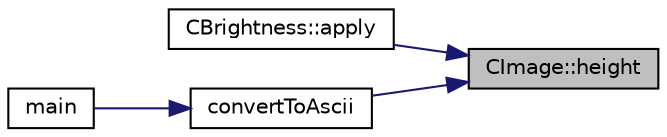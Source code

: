 digraph "CImage::height"
{
 // LATEX_PDF_SIZE
  edge [fontname="Helvetica",fontsize="10",labelfontname="Helvetica",labelfontsize="10"];
  node [fontname="Helvetica",fontsize="10",shape=record];
  rankdir="RL";
  Node1 [label="CImage::height",height=0.2,width=0.4,color="black", fillcolor="grey75", style="filled", fontcolor="black",tooltip=" "];
  Node1 -> Node2 [dir="back",color="midnightblue",fontsize="10",style="solid"];
  Node2 [label="CBrightness::apply",height=0.2,width=0.4,color="black", fillcolor="white", style="filled",URL="$classCBrightness.html#aee4e52fe58f282a99ebe395aa35e238a",tooltip=" "];
  Node1 -> Node3 [dir="back",color="midnightblue",fontsize="10",style="solid"];
  Node3 [label="convertToAscii",height=0.2,width=0.4,color="black", fillcolor="white", style="filled",URL="$convertToAscii_8cpp.html#aac5ae5e83a9774f20f9db6eec0fc0032",tooltip=" "];
  Node3 -> Node4 [dir="back",color="midnightblue",fontsize="10",style="solid"];
  Node4 [label="main",height=0.2,width=0.4,color="black", fillcolor="white", style="filled",URL="$main_8cpp.html#a0ddf1224851353fc92bfbff6f499fa97",tooltip=" "];
}
